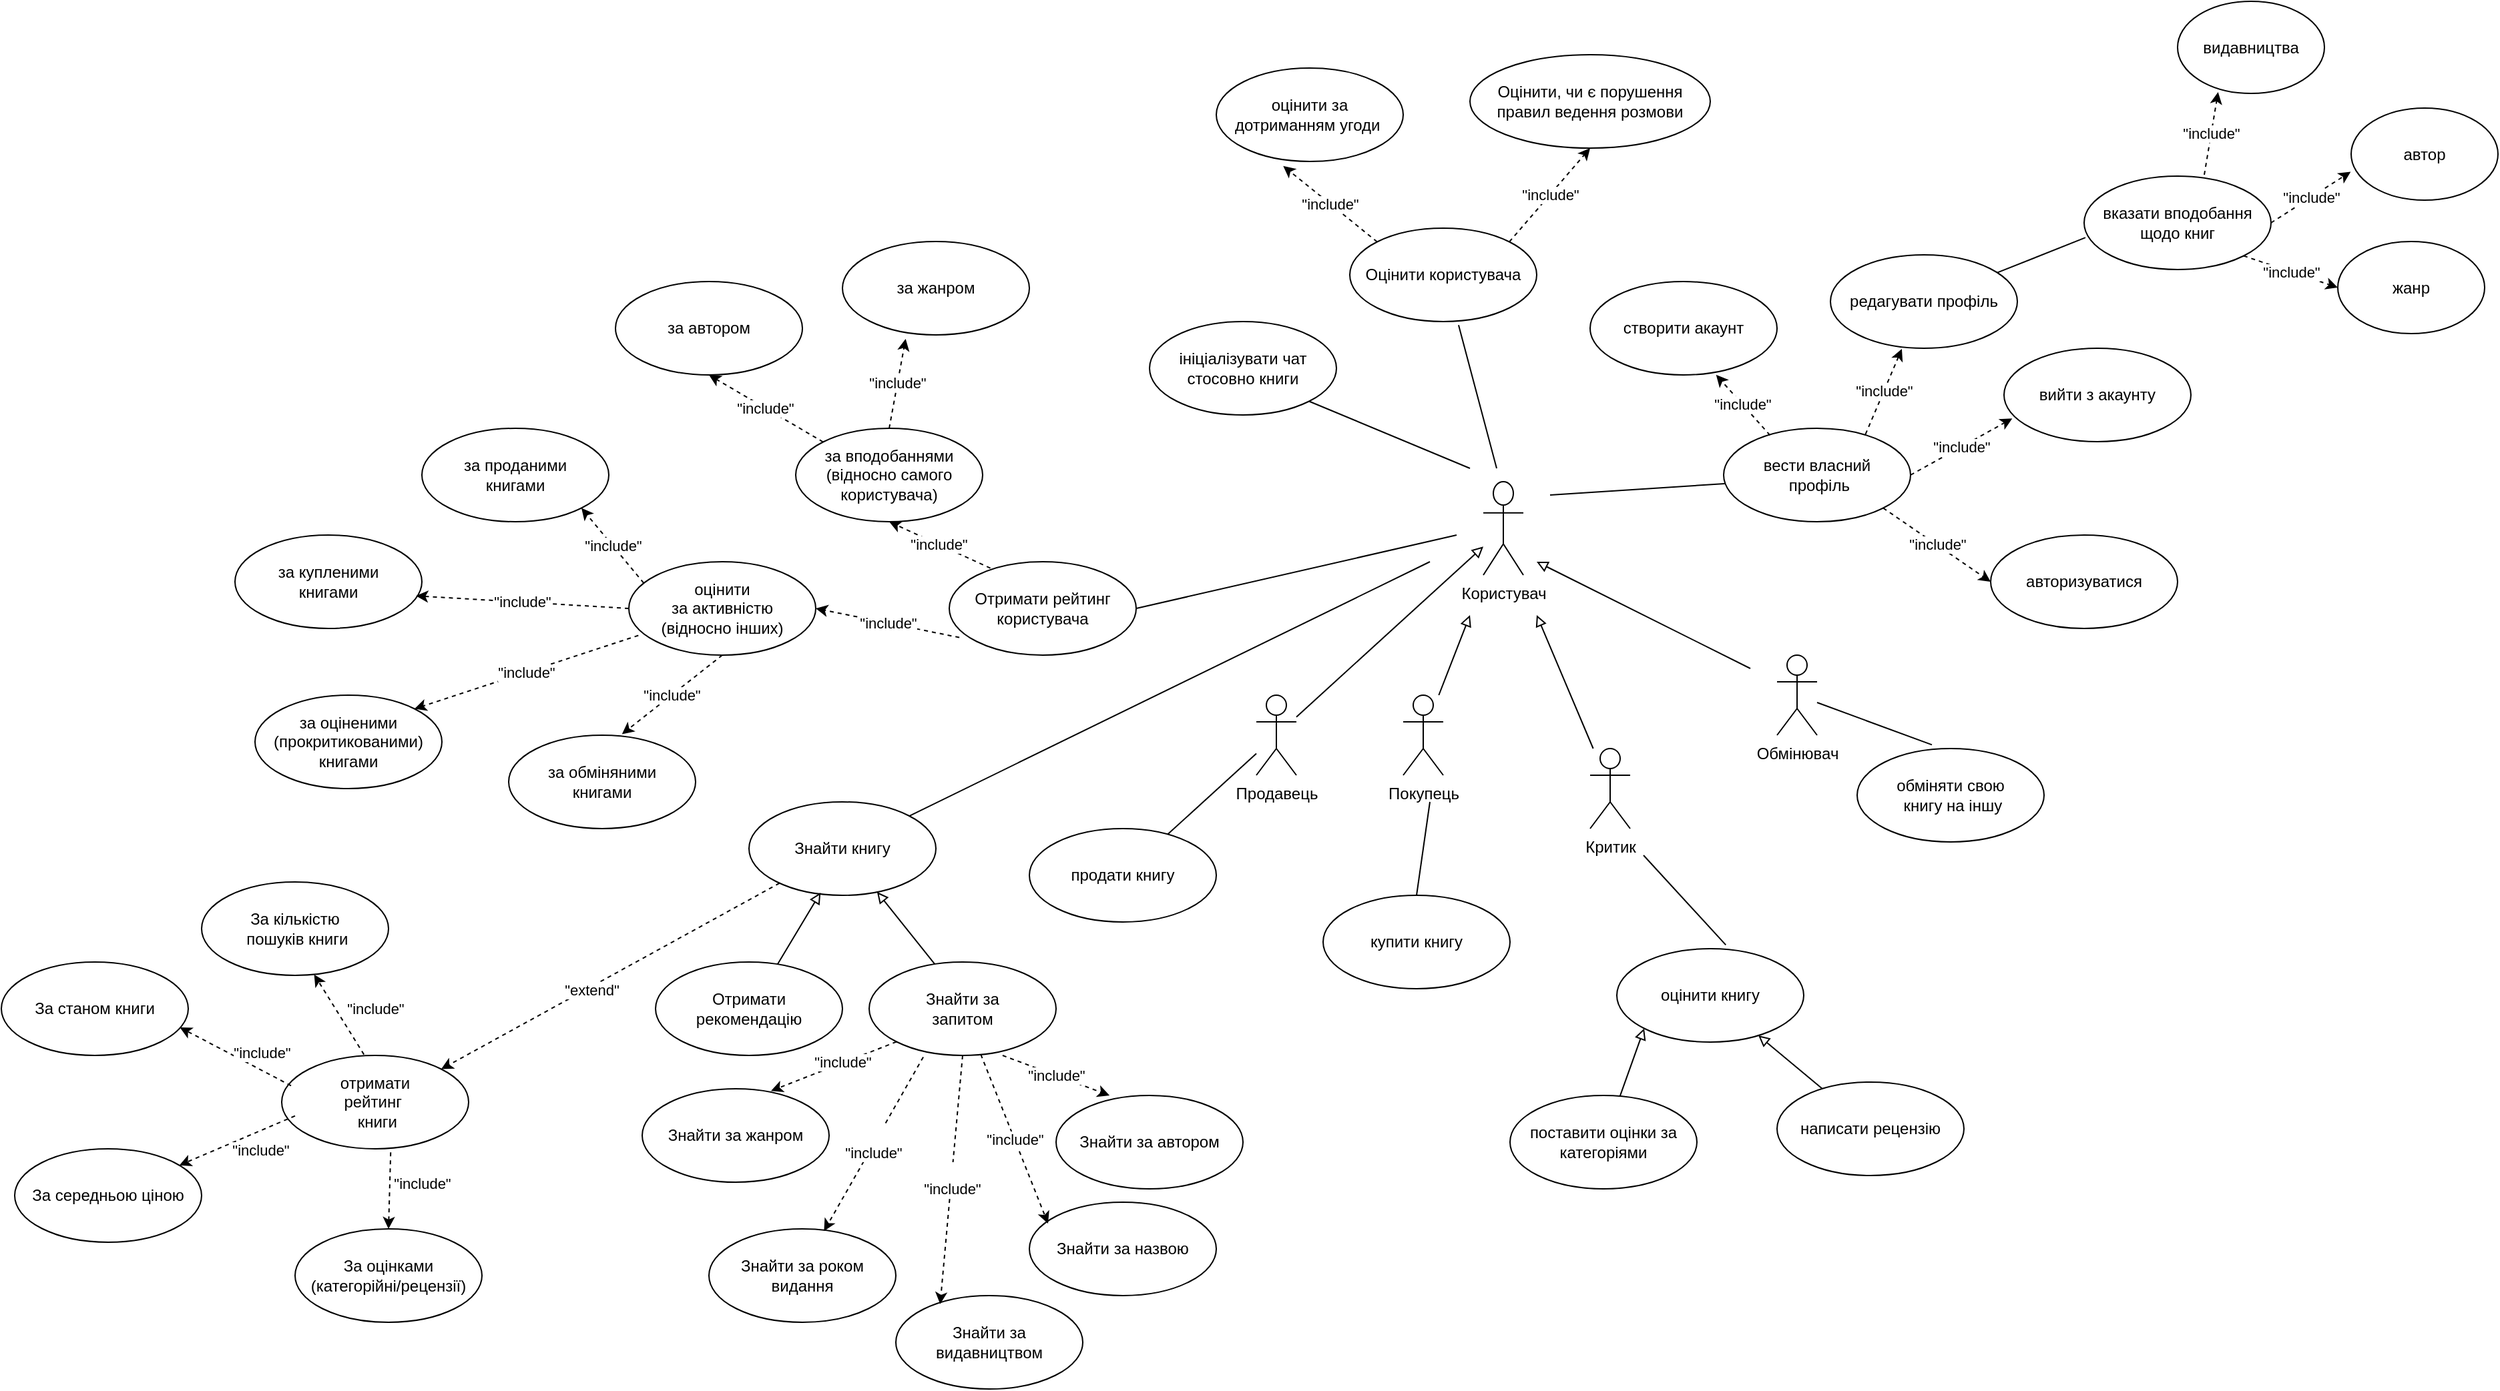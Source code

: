 <mxfile version="22.0.4" type="github">
  <diagram name="Page-1" id="PlRaamHKNmshIAI-MbCV">
    <mxGraphModel dx="2575" dy="1552" grid="1" gridSize="10" guides="1" tooltips="1" connect="1" arrows="1" fold="1" page="1" pageScale="1" pageWidth="850" pageHeight="1100" math="0" shadow="0">
      <root>
        <mxCell id="0" />
        <mxCell id="1" parent="0" />
        <mxCell id="7-uCfjUR-_uSP8bJXize-2" value="Користувач" style="shape=umlActor;verticalLabelPosition=bottom;verticalAlign=top;html=1;" parent="1" vertex="1">
          <mxGeometry x="230" y="130" width="30" height="70" as="geometry" />
        </mxCell>
        <mxCell id="7-uCfjUR-_uSP8bJXize-10" style="rounded=0;orthogonalLoop=1;jettySize=auto;html=1;endArrow=block;endFill=0;" parent="1" source="7-uCfjUR-_uSP8bJXize-3" target="7-uCfjUR-_uSP8bJXize-2" edge="1">
          <mxGeometry relative="1" as="geometry" />
        </mxCell>
        <mxCell id="7-uCfjUR-_uSP8bJXize-3" value="Продавець" style="shape=umlActor;verticalLabelPosition=bottom;verticalAlign=top;html=1;" parent="1" vertex="1">
          <mxGeometry x="60" y="290" width="30" height="60" as="geometry" />
        </mxCell>
        <mxCell id="7-uCfjUR-_uSP8bJXize-11" style="rounded=0;orthogonalLoop=1;jettySize=auto;html=1;endArrow=block;endFill=0;" parent="1" source="7-uCfjUR-_uSP8bJXize-6" edge="1">
          <mxGeometry relative="1" as="geometry">
            <mxPoint x="220" y="230" as="targetPoint" />
          </mxGeometry>
        </mxCell>
        <mxCell id="7-uCfjUR-_uSP8bJXize-6" value="Покупець" style="shape=umlActor;verticalLabelPosition=bottom;verticalAlign=top;html=1;" parent="1" vertex="1">
          <mxGeometry x="170" y="290" width="30" height="60" as="geometry" />
        </mxCell>
        <mxCell id="7-uCfjUR-_uSP8bJXize-12" style="rounded=0;orthogonalLoop=1;jettySize=auto;html=1;endArrow=block;endFill=0;" parent="1" source="7-uCfjUR-_uSP8bJXize-7" edge="1">
          <mxGeometry relative="1" as="geometry">
            <mxPoint x="270" y="230" as="targetPoint" />
          </mxGeometry>
        </mxCell>
        <mxCell id="7-uCfjUR-_uSP8bJXize-7" value="Критик" style="shape=umlActor;verticalLabelPosition=bottom;verticalAlign=top;html=1;" parent="1" vertex="1">
          <mxGeometry x="310" y="330" width="30" height="60" as="geometry" />
        </mxCell>
        <mxCell id="7-uCfjUR-_uSP8bJXize-9" value="Обмінювач" style="shape=umlActor;verticalLabelPosition=bottom;verticalAlign=top;html=1;" parent="1" vertex="1">
          <mxGeometry x="450" y="260" width="30" height="60" as="geometry" />
        </mxCell>
        <mxCell id="7-uCfjUR-_uSP8bJXize-13" style="rounded=0;orthogonalLoop=1;jettySize=auto;html=1;endArrow=block;endFill=0;" parent="1" edge="1">
          <mxGeometry relative="1" as="geometry">
            <mxPoint x="270" y="190" as="targetPoint" />
            <mxPoint x="430" y="270" as="sourcePoint" />
          </mxGeometry>
        </mxCell>
        <mxCell id="7-uCfjUR-_uSP8bJXize-15" value="створити акаунт" style="ellipse;whiteSpace=wrap;html=1;" parent="1" vertex="1">
          <mxGeometry x="310" y="-20" width="140" height="70" as="geometry" />
        </mxCell>
        <mxCell id="7-uCfjUR-_uSP8bJXize-16" value="авторизуватися" style="ellipse;whiteSpace=wrap;html=1;" parent="1" vertex="1">
          <mxGeometry x="610" y="170" width="140" height="70" as="geometry" />
        </mxCell>
        <mxCell id="7-uCfjUR-_uSP8bJXize-17" value="редагувати профіль" style="ellipse;whiteSpace=wrap;html=1;" parent="1" vertex="1">
          <mxGeometry x="490" y="-40" width="140" height="70" as="geometry" />
        </mxCell>
        <mxCell id="7-uCfjUR-_uSP8bJXize-18" value="вийти з акаунту" style="ellipse;whiteSpace=wrap;html=1;" parent="1" vertex="1">
          <mxGeometry x="620" y="30" width="140" height="70" as="geometry" />
        </mxCell>
        <mxCell id="7-uCfjUR-_uSP8bJXize-20" value="продати книгу" style="ellipse;whiteSpace=wrap;html=1;" parent="1" vertex="1">
          <mxGeometry x="-110" y="390" width="140" height="70" as="geometry" />
        </mxCell>
        <mxCell id="7-uCfjUR-_uSP8bJXize-21" value="купити книгу" style="ellipse;whiteSpace=wrap;html=1;" parent="1" vertex="1">
          <mxGeometry x="110" y="440" width="140" height="70" as="geometry" />
        </mxCell>
        <mxCell id="7-uCfjUR-_uSP8bJXize-23" value="оцінити книгу" style="ellipse;whiteSpace=wrap;html=1;" parent="1" vertex="1">
          <mxGeometry x="330" y="480" width="140" height="70" as="geometry" />
        </mxCell>
        <mxCell id="7-uCfjUR-_uSP8bJXize-24" value="Отримати рейтинг користувача" style="ellipse;whiteSpace=wrap;html=1;" parent="1" vertex="1">
          <mxGeometry x="-170" y="190" width="140" height="70" as="geometry" />
        </mxCell>
        <mxCell id="7-uCfjUR-_uSP8bJXize-29" style="rounded=0;orthogonalLoop=1;jettySize=auto;html=1;endArrow=none;endFill=0;entryX=0.019;entryY=0.591;entryDx=0;entryDy=0;entryPerimeter=0;" parent="1" target="BU4Vp2ihJxP2OycMbJh8-43" edge="1">
          <mxGeometry relative="1" as="geometry">
            <mxPoint x="280" y="140" as="sourcePoint" />
            <mxPoint x="454" y="233" as="targetPoint" />
          </mxGeometry>
        </mxCell>
        <mxCell id="7-uCfjUR-_uSP8bJXize-32" style="rounded=0;orthogonalLoop=1;jettySize=auto;html=1;endArrow=none;endFill=0;entryX=0.583;entryY=-0.04;entryDx=0;entryDy=0;entryPerimeter=0;" parent="1" target="7-uCfjUR-_uSP8bJXize-23" edge="1">
          <mxGeometry relative="1" as="geometry">
            <mxPoint x="350" y="410" as="sourcePoint" />
            <mxPoint x="424" y="445" as="targetPoint" />
          </mxGeometry>
        </mxCell>
        <mxCell id="7-uCfjUR-_uSP8bJXize-33" style="rounded=0;orthogonalLoop=1;jettySize=auto;html=1;endArrow=none;endFill=0;entryX=0.5;entryY=0;entryDx=0;entryDy=0;" parent="1" target="7-uCfjUR-_uSP8bJXize-21" edge="1">
          <mxGeometry relative="1" as="geometry">
            <mxPoint x="190" y="370" as="sourcePoint" />
            <mxPoint x="434" y="455" as="targetPoint" />
          </mxGeometry>
        </mxCell>
        <mxCell id="7-uCfjUR-_uSP8bJXize-37" style="rounded=0;orthogonalLoop=1;jettySize=auto;html=1;endArrow=none;endFill=0;" parent="1" source="7-uCfjUR-_uSP8bJXize-3" target="7-uCfjUR-_uSP8bJXize-20" edge="1">
          <mxGeometry relative="1" as="geometry">
            <mxPoint x="320" y="403" as="sourcePoint" />
            <mxPoint x="312" y="547" as="targetPoint" />
          </mxGeometry>
        </mxCell>
        <mxCell id="7-uCfjUR-_uSP8bJXize-39" style="rounded=0;orthogonalLoop=1;jettySize=auto;html=1;endArrow=none;endFill=0;entryX=1;entryY=0.5;entryDx=0;entryDy=0;" parent="1" target="7-uCfjUR-_uSP8bJXize-24" edge="1">
          <mxGeometry relative="1" as="geometry">
            <mxPoint x="210" y="170" as="sourcePoint" />
            <mxPoint x="332" y="567" as="targetPoint" />
          </mxGeometry>
        </mxCell>
        <mxCell id="7-uCfjUR-_uSP8bJXize-40" value="обміняти свою&lt;br&gt;&amp;nbsp;книгу на іншу" style="ellipse;whiteSpace=wrap;html=1;" parent="1" vertex="1">
          <mxGeometry x="510" y="330" width="140" height="70" as="geometry" />
        </mxCell>
        <mxCell id="7-uCfjUR-_uSP8bJXize-41" style="rounded=0;orthogonalLoop=1;jettySize=auto;html=1;endArrow=none;endFill=0;entryX=0.4;entryY=-0.04;entryDx=0;entryDy=0;entryPerimeter=0;" parent="1" source="7-uCfjUR-_uSP8bJXize-9" target="7-uCfjUR-_uSP8bJXize-40" edge="1">
          <mxGeometry relative="1" as="geometry">
            <mxPoint x="620" y="410" as="sourcePoint" />
            <mxPoint x="342" y="577" as="targetPoint" />
          </mxGeometry>
        </mxCell>
        <mxCell id="7-uCfjUR-_uSP8bJXize-42" value="ініціалізувати чат стосовно книги" style="ellipse;whiteSpace=wrap;html=1;" parent="1" vertex="1">
          <mxGeometry x="-20" y="10" width="140" height="70" as="geometry" />
        </mxCell>
        <mxCell id="7-uCfjUR-_uSP8bJXize-43" style="rounded=0;orthogonalLoop=1;jettySize=auto;html=1;endArrow=none;endFill=0;entryX=1;entryY=1;entryDx=0;entryDy=0;" parent="1" target="7-uCfjUR-_uSP8bJXize-42" edge="1">
          <mxGeometry relative="1" as="geometry">
            <mxPoint x="220" y="120" as="sourcePoint" />
            <mxPoint x="352" y="587" as="targetPoint" />
          </mxGeometry>
        </mxCell>
        <mxCell id="BU4Vp2ihJxP2OycMbJh8-3" style="rounded=0;orthogonalLoop=1;jettySize=auto;html=1;entryX=0;entryY=1;entryDx=0;entryDy=0;endArrow=block;endFill=0;" parent="1" source="BU4Vp2ihJxP2OycMbJh8-1" target="7-uCfjUR-_uSP8bJXize-23" edge="1">
          <mxGeometry relative="1" as="geometry" />
        </mxCell>
        <mxCell id="BU4Vp2ihJxP2OycMbJh8-1" value="поставити оцінки за категоріями" style="ellipse;whiteSpace=wrap;html=1;" parent="1" vertex="1">
          <mxGeometry x="250" y="590" width="140" height="70" as="geometry" />
        </mxCell>
        <mxCell id="BU4Vp2ihJxP2OycMbJh8-4" style="rounded=0;orthogonalLoop=1;jettySize=auto;html=1;endArrow=block;endFill=0;" parent="1" source="BU4Vp2ihJxP2OycMbJh8-2" target="7-uCfjUR-_uSP8bJXize-23" edge="1">
          <mxGeometry relative="1" as="geometry" />
        </mxCell>
        <mxCell id="BU4Vp2ihJxP2OycMbJh8-2" value="написати рецензію" style="ellipse;whiteSpace=wrap;html=1;" parent="1" vertex="1">
          <mxGeometry x="450" y="580" width="140" height="70" as="geometry" />
        </mxCell>
        <mxCell id="BU4Vp2ihJxP2OycMbJh8-5" value="Знайти книгу" style="ellipse;whiteSpace=wrap;html=1;" parent="1" vertex="1">
          <mxGeometry x="-320" y="370" width="140" height="70" as="geometry" />
        </mxCell>
        <mxCell id="BU4Vp2ihJxP2OycMbJh8-6" value="Знайти за автором" style="ellipse;whiteSpace=wrap;html=1;" parent="1" vertex="1">
          <mxGeometry x="-90" y="590" width="140" height="70" as="geometry" />
        </mxCell>
        <mxCell id="BU4Vp2ihJxP2OycMbJh8-7" value="Знайти за жанром" style="ellipse;whiteSpace=wrap;html=1;" parent="1" vertex="1">
          <mxGeometry x="-400" y="585" width="140" height="70" as="geometry" />
        </mxCell>
        <mxCell id="BU4Vp2ihJxP2OycMbJh8-8" value="Знайти за видавництвом" style="ellipse;whiteSpace=wrap;html=1;" parent="1" vertex="1">
          <mxGeometry x="-210" y="740" width="140" height="70" as="geometry" />
        </mxCell>
        <mxCell id="BU4Vp2ihJxP2OycMbJh8-9" value="Знайти за роком видання" style="ellipse;whiteSpace=wrap;html=1;" parent="1" vertex="1">
          <mxGeometry x="-350" y="690" width="140" height="70" as="geometry" />
        </mxCell>
        <mxCell id="BU4Vp2ihJxP2OycMbJh8-10" value="Знайти за назвою" style="ellipse;whiteSpace=wrap;html=1;" parent="1" vertex="1">
          <mxGeometry x="-110" y="670" width="140" height="70" as="geometry" />
        </mxCell>
        <mxCell id="BU4Vp2ihJxP2OycMbJh8-12" value="Отримати &lt;br&gt;рекомендацію" style="ellipse;whiteSpace=wrap;html=1;" parent="1" vertex="1">
          <mxGeometry x="-390" y="490" width="140" height="70" as="geometry" />
        </mxCell>
        <mxCell id="BU4Vp2ihJxP2OycMbJh8-13" value="Знайти за &lt;br&gt;запитом" style="ellipse;whiteSpace=wrap;html=1;" parent="1" vertex="1">
          <mxGeometry x="-230" y="490" width="140" height="70" as="geometry" />
        </mxCell>
        <mxCell id="BU4Vp2ihJxP2OycMbJh8-17" style="rounded=0;orthogonalLoop=1;jettySize=auto;html=1;exitX=0;exitY=1;exitDx=0;exitDy=0;entryX=0.689;entryY=0.023;entryDx=0;entryDy=0;entryPerimeter=0;dashed=1;" parent="1" source="BU4Vp2ihJxP2OycMbJh8-13" target="BU4Vp2ihJxP2OycMbJh8-7" edge="1">
          <mxGeometry relative="1" as="geometry" />
        </mxCell>
        <mxCell id="BU4Vp2ihJxP2OycMbJh8-22" value="&quot;include&quot;" style="edgeLabel;html=1;align=center;verticalAlign=middle;resizable=0;points=[];" parent="BU4Vp2ihJxP2OycMbJh8-17" vertex="1" connectable="0">
          <mxGeometry x="0.253" y="-3" relative="1" as="geometry">
            <mxPoint x="19" y="-5" as="offset" />
          </mxGeometry>
        </mxCell>
        <mxCell id="BU4Vp2ihJxP2OycMbJh8-18" value="&quot;include&quot;" style="rounded=0;orthogonalLoop=1;jettySize=auto;html=1;entryX=0.286;entryY=0;entryDx=0;entryDy=0;entryPerimeter=0;dashed=1;exitX=0.714;exitY=1;exitDx=0;exitDy=0;exitPerimeter=0;" parent="1" source="BU4Vp2ihJxP2OycMbJh8-13" target="BU4Vp2ihJxP2OycMbJh8-6" edge="1">
          <mxGeometry x="0.006" relative="1" as="geometry">
            <mxPoint x="-130" y="550" as="sourcePoint" />
            <mxPoint x="-224" y="602" as="targetPoint" />
            <mxPoint as="offset" />
          </mxGeometry>
        </mxCell>
        <mxCell id="BU4Vp2ihJxP2OycMbJh8-19" value="&lt;br&gt;&lt;span style=&quot;color: rgb(0, 0, 0); font-family: Helvetica; font-size: 11px; font-style: normal; font-variant-ligatures: normal; font-variant-caps: normal; font-weight: 400; letter-spacing: normal; orphans: 2; text-align: center; text-indent: 0px; text-transform: none; widows: 2; word-spacing: 0px; -webkit-text-stroke-width: 0px; background-color: rgb(255, 255, 255); text-decoration-thickness: initial; text-decoration-style: initial; text-decoration-color: initial; float: none; display: inline !important;&quot;&gt;&quot;include&quot;&lt;/span&gt;&lt;br&gt;" style="rounded=0;orthogonalLoop=1;jettySize=auto;html=1;exitX=0.311;exitY=1.017;exitDx=0;exitDy=0;entryX=0.637;entryY=0.023;entryDx=0;entryDy=0;entryPerimeter=0;dashed=1;exitPerimeter=0;" parent="1" edge="1">
          <mxGeometry relative="1" as="geometry">
            <mxPoint x="-189.46" y="561.19" as="sourcePoint" />
            <mxPoint x="-263.82" y="691.61" as="targetPoint" />
          </mxGeometry>
        </mxCell>
        <mxCell id="BU4Vp2ihJxP2OycMbJh8-20" value="&lt;br&gt;&lt;span style=&quot;color: rgb(0, 0, 0); font-family: Helvetica; font-size: 11px; font-style: normal; font-variant-ligatures: normal; font-variant-caps: normal; font-weight: 400; letter-spacing: normal; orphans: 2; text-align: center; text-indent: 0px; text-transform: none; widows: 2; word-spacing: 0px; -webkit-text-stroke-width: 0px; background-color: rgb(255, 255, 255); text-decoration-thickness: initial; text-decoration-style: initial; text-decoration-color: initial; float: none; display: inline !important;&quot;&gt;&quot;include&quot;&lt;/span&gt;&lt;br&gt;" style="rounded=0;orthogonalLoop=1;jettySize=auto;html=1;exitX=0.5;exitY=1;exitDx=0;exitDy=0;entryX=0.237;entryY=0.091;entryDx=0;entryDy=0;entryPerimeter=0;dashed=1;" parent="1" source="BU4Vp2ihJxP2OycMbJh8-13" target="BU4Vp2ihJxP2OycMbJh8-8" edge="1">
          <mxGeometry relative="1" as="geometry">
            <mxPoint x="-179" y="580" as="sourcePoint" />
            <mxPoint x="-204" y="622" as="targetPoint" />
          </mxGeometry>
        </mxCell>
        <mxCell id="BU4Vp2ihJxP2OycMbJh8-21" value="&quot;include&quot;" style="rounded=0;orthogonalLoop=1;jettySize=auto;html=1;entryX=0.1;entryY=0.229;entryDx=0;entryDy=0;entryPerimeter=0;dashed=1;" parent="1" source="BU4Vp2ihJxP2OycMbJh8-13" target="BU4Vp2ihJxP2OycMbJh8-10" edge="1">
          <mxGeometry relative="1" as="geometry">
            <mxPoint x="-169" y="590" as="sourcePoint" />
            <mxPoint x="-194" y="632" as="targetPoint" />
          </mxGeometry>
        </mxCell>
        <mxCell id="BU4Vp2ihJxP2OycMbJh8-24" style="rounded=0;orthogonalLoop=1;jettySize=auto;html=1;endArrow=block;endFill=0;exitX=0.351;exitY=0.023;exitDx=0;exitDy=0;exitPerimeter=0;" parent="1" source="BU4Vp2ihJxP2OycMbJh8-13" target="BU4Vp2ihJxP2OycMbJh8-5" edge="1">
          <mxGeometry relative="1" as="geometry">
            <mxPoint x="206" y="643" as="sourcePoint" />
            <mxPoint x="170" y="580" as="targetPoint" />
          </mxGeometry>
        </mxCell>
        <mxCell id="BU4Vp2ihJxP2OycMbJh8-25" style="rounded=0;orthogonalLoop=1;jettySize=auto;html=1;endArrow=block;endFill=0;exitX=0.653;exitY=0.023;exitDx=0;exitDy=0;exitPerimeter=0;entryX=0.383;entryY=0.971;entryDx=0;entryDy=0;entryPerimeter=0;" parent="1" source="BU4Vp2ihJxP2OycMbJh8-12" target="BU4Vp2ihJxP2OycMbJh8-5" edge="1">
          <mxGeometry relative="1" as="geometry">
            <mxPoint x="-171" y="502" as="sourcePoint" />
            <mxPoint x="-214" y="447" as="targetPoint" />
          </mxGeometry>
        </mxCell>
        <mxCell id="BU4Vp2ihJxP2OycMbJh8-26" value="оцінити &lt;br&gt;за активністю&lt;br&gt;(відносно інших)" style="ellipse;whiteSpace=wrap;html=1;" parent="1" vertex="1">
          <mxGeometry x="-410" y="190" width="140" height="70" as="geometry" />
        </mxCell>
        <mxCell id="BU4Vp2ihJxP2OycMbJh8-27" value="за вподобаннями&lt;br&gt;(відносно самого користувача)" style="ellipse;whiteSpace=wrap;html=1;" parent="1" vertex="1">
          <mxGeometry x="-285" y="90" width="140" height="70" as="geometry" />
        </mxCell>
        <mxCell id="BU4Vp2ihJxP2OycMbJh8-29" value="&quot;include&quot;" style="rounded=0;orthogonalLoop=1;jettySize=auto;html=1;entryX=1;entryY=0.5;entryDx=0;entryDy=0;dashed=1;exitX=0.054;exitY=0.811;exitDx=0;exitDy=0;exitPerimeter=0;" parent="1" source="7-uCfjUR-_uSP8bJXize-24" target="BU4Vp2ihJxP2OycMbJh8-26" edge="1">
          <mxGeometry x="0.006" relative="1" as="geometry">
            <mxPoint x="-120" y="570" as="sourcePoint" />
            <mxPoint x="-40" y="600" as="targetPoint" />
            <mxPoint as="offset" />
          </mxGeometry>
        </mxCell>
        <mxCell id="BU4Vp2ihJxP2OycMbJh8-30" value="&quot;include&quot;" style="rounded=0;orthogonalLoop=1;jettySize=auto;html=1;entryX=0.5;entryY=1;entryDx=0;entryDy=0;dashed=1;exitX=0.22;exitY=0.069;exitDx=0;exitDy=0;exitPerimeter=0;" parent="1" source="7-uCfjUR-_uSP8bJXize-24" target="BU4Vp2ihJxP2OycMbJh8-27" edge="1">
          <mxGeometry x="0.015" relative="1" as="geometry">
            <mxPoint x="-112" y="217" as="sourcePoint" />
            <mxPoint x="-210" y="235" as="targetPoint" />
            <mxPoint as="offset" />
          </mxGeometry>
        </mxCell>
        <mxCell id="BU4Vp2ihJxP2OycMbJh8-31" value="за жанром" style="ellipse;whiteSpace=wrap;html=1;" parent="1" vertex="1">
          <mxGeometry x="-250" y="-50" width="140" height="70" as="geometry" />
        </mxCell>
        <mxCell id="BU4Vp2ihJxP2OycMbJh8-32" value="за автором" style="ellipse;whiteSpace=wrap;html=1;" parent="1" vertex="1">
          <mxGeometry x="-420" y="-20" width="140" height="70" as="geometry" />
        </mxCell>
        <mxCell id="BU4Vp2ihJxP2OycMbJh8-34" value="за проданими &lt;br&gt;книгами" style="ellipse;whiteSpace=wrap;html=1;" parent="1" vertex="1">
          <mxGeometry x="-565" y="90" width="140" height="70" as="geometry" />
        </mxCell>
        <mxCell id="BU4Vp2ihJxP2OycMbJh8-35" value="за обміняними&lt;br&gt;книгами" style="ellipse;whiteSpace=wrap;html=1;" parent="1" vertex="1">
          <mxGeometry x="-500" y="320" width="140" height="70" as="geometry" />
        </mxCell>
        <mxCell id="BU4Vp2ihJxP2OycMbJh8-36" value="за купленими&lt;br&gt;книгами" style="ellipse;whiteSpace=wrap;html=1;" parent="1" vertex="1">
          <mxGeometry x="-705" y="170" width="140" height="70" as="geometry" />
        </mxCell>
        <mxCell id="BU4Vp2ihJxP2OycMbJh8-37" value="за оціненими&lt;br&gt;(прокритикованими)&lt;br&gt;книгами" style="ellipse;whiteSpace=wrap;html=1;" parent="1" vertex="1">
          <mxGeometry x="-690" y="290" width="140" height="70" as="geometry" />
        </mxCell>
        <mxCell id="BU4Vp2ihJxP2OycMbJh8-38" value="&quot;include&quot;" style="rounded=0;orthogonalLoop=1;jettySize=auto;html=1;entryX=1;entryY=1;entryDx=0;entryDy=0;dashed=1;exitX=0.08;exitY=0.229;exitDx=0;exitDy=0;exitPerimeter=0;" parent="1" source="BU4Vp2ihJxP2OycMbJh8-26" target="BU4Vp2ihJxP2OycMbJh8-34" edge="1">
          <mxGeometry x="0.006" relative="1" as="geometry">
            <mxPoint x="-112" y="217" as="sourcePoint" />
            <mxPoint x="-210" y="235" as="targetPoint" />
            <mxPoint as="offset" />
          </mxGeometry>
        </mxCell>
        <mxCell id="BU4Vp2ihJxP2OycMbJh8-39" value="&quot;include&quot;" style="rounded=0;orthogonalLoop=1;jettySize=auto;html=1;entryX=0.969;entryY=0.651;entryDx=0;entryDy=0;dashed=1;exitX=0;exitY=0.5;exitDx=0;exitDy=0;entryPerimeter=0;" parent="1" source="BU4Vp2ihJxP2OycMbJh8-26" target="BU4Vp2ihJxP2OycMbJh8-36" edge="1">
          <mxGeometry x="0.006" relative="1" as="geometry">
            <mxPoint x="-102" y="227" as="sourcePoint" />
            <mxPoint x="-200" y="245" as="targetPoint" />
            <mxPoint as="offset" />
          </mxGeometry>
        </mxCell>
        <mxCell id="BU4Vp2ihJxP2OycMbJh8-40" value="&quot;include&quot;" style="rounded=0;orthogonalLoop=1;jettySize=auto;html=1;entryX=1;entryY=0;entryDx=0;entryDy=0;dashed=1;exitX=0.051;exitY=0.789;exitDx=0;exitDy=0;exitPerimeter=0;" parent="1" source="BU4Vp2ihJxP2OycMbJh8-26" target="BU4Vp2ihJxP2OycMbJh8-37" edge="1">
          <mxGeometry x="0.006" relative="1" as="geometry">
            <mxPoint x="-92" y="237" as="sourcePoint" />
            <mxPoint x="-190" y="255" as="targetPoint" />
            <mxPoint as="offset" />
          </mxGeometry>
        </mxCell>
        <mxCell id="BU4Vp2ihJxP2OycMbJh8-41" value="&quot;include&quot;" style="rounded=0;orthogonalLoop=1;jettySize=auto;html=1;entryX=0.606;entryY=-0.011;entryDx=0;entryDy=0;dashed=1;exitX=0.5;exitY=1;exitDx=0;exitDy=0;entryPerimeter=0;" parent="1" source="BU4Vp2ihJxP2OycMbJh8-26" target="BU4Vp2ihJxP2OycMbJh8-35" edge="1">
          <mxGeometry x="0.006" relative="1" as="geometry">
            <mxPoint x="-82" y="247" as="sourcePoint" />
            <mxPoint x="-180" y="265" as="targetPoint" />
            <mxPoint as="offset" />
          </mxGeometry>
        </mxCell>
        <mxCell id="BU4Vp2ihJxP2OycMbJh8-43" value="вести власний&lt;br&gt;&amp;nbsp;профіль" style="ellipse;whiteSpace=wrap;html=1;" parent="1" vertex="1">
          <mxGeometry x="410" y="90" width="140" height="70" as="geometry" />
        </mxCell>
        <mxCell id="BU4Vp2ihJxP2OycMbJh8-44" value="&quot;include&quot;" style="rounded=0;orthogonalLoop=1;jettySize=auto;html=1;entryX=0;entryY=0.5;entryDx=0;entryDy=0;dashed=1;exitX=1;exitY=1;exitDx=0;exitDy=0;" parent="1" source="BU4Vp2ihJxP2OycMbJh8-43" target="7-uCfjUR-_uSP8bJXize-16" edge="1">
          <mxGeometry x="0.006" relative="1" as="geometry">
            <mxPoint x="548" y="186" as="sourcePoint" />
            <mxPoint x="450" y="204" as="targetPoint" />
            <mxPoint as="offset" />
          </mxGeometry>
        </mxCell>
        <mxCell id="BU4Vp2ihJxP2OycMbJh8-45" value="&quot;include&quot;" style="rounded=0;orthogonalLoop=1;jettySize=auto;html=1;entryX=0.044;entryY=0.752;entryDx=0;entryDy=0;dashed=1;exitX=1;exitY=0.5;exitDx=0;exitDy=0;entryPerimeter=0;" parent="1" source="BU4Vp2ihJxP2OycMbJh8-43" target="7-uCfjUR-_uSP8bJXize-18" edge="1">
          <mxGeometry x="0.006" relative="1" as="geometry">
            <mxPoint x="539" y="160" as="sourcePoint" />
            <mxPoint x="620" y="215" as="targetPoint" />
            <mxPoint as="offset" />
          </mxGeometry>
        </mxCell>
        <mxCell id="BU4Vp2ihJxP2OycMbJh8-46" value="&quot;include&quot;" style="rounded=0;orthogonalLoop=1;jettySize=auto;html=1;entryX=0.382;entryY=1.007;entryDx=0;entryDy=0;dashed=1;exitX=0.759;exitY=0.064;exitDx=0;exitDy=0;exitPerimeter=0;entryPerimeter=0;" parent="1" source="BU4Vp2ihJxP2OycMbJh8-43" target="7-uCfjUR-_uSP8bJXize-17" edge="1">
          <mxGeometry x="0.006" relative="1" as="geometry">
            <mxPoint x="549" y="170" as="sourcePoint" />
            <mxPoint x="630" y="225" as="targetPoint" />
            <mxPoint as="offset" />
          </mxGeometry>
        </mxCell>
        <mxCell id="BU4Vp2ihJxP2OycMbJh8-47" value="&quot;include&quot;" style="rounded=0;orthogonalLoop=1;jettySize=auto;html=1;entryX=0.674;entryY=0.999;entryDx=0;entryDy=0;dashed=1;exitX=0.248;exitY=0.074;exitDx=0;exitDy=0;exitPerimeter=0;entryPerimeter=0;" parent="1" source="BU4Vp2ihJxP2OycMbJh8-43" target="7-uCfjUR-_uSP8bJXize-15" edge="1">
          <mxGeometry x="0.006" relative="1" as="geometry">
            <mxPoint x="559" y="180" as="sourcePoint" />
            <mxPoint x="640" y="235" as="targetPoint" />
            <mxPoint as="offset" />
          </mxGeometry>
        </mxCell>
        <mxCell id="BU4Vp2ihJxP2OycMbJh8-56" value="оцінити за &lt;br&gt;дотриманням угоди&amp;nbsp;" style="ellipse;whiteSpace=wrap;html=1;" parent="1" vertex="1">
          <mxGeometry x="30" y="-180" width="140" height="70" as="geometry" />
        </mxCell>
        <mxCell id="BU4Vp2ihJxP2OycMbJh8-57" value="Оцінити, чи є порушення правил ведення розмови" style="ellipse;whiteSpace=wrap;html=1;" parent="1" vertex="1">
          <mxGeometry x="220" y="-190" width="180" height="70" as="geometry" />
        </mxCell>
        <mxCell id="BU4Vp2ihJxP2OycMbJh8-58" value="Оцінити користувача" style="ellipse;whiteSpace=wrap;html=1;" parent="1" vertex="1">
          <mxGeometry x="130" y="-60" width="140" height="70" as="geometry" />
        </mxCell>
        <mxCell id="BU4Vp2ihJxP2OycMbJh8-60" value="&quot;include&quot;" style="rounded=0;orthogonalLoop=1;jettySize=auto;html=1;dashed=1;exitX=1;exitY=0;exitDx=0;exitDy=0;entryX=0.5;entryY=1;entryDx=0;entryDy=0;" parent="1" source="BU4Vp2ihJxP2OycMbJh8-58" target="BU4Vp2ihJxP2OycMbJh8-57" edge="1">
          <mxGeometry x="0.006" relative="1" as="geometry">
            <mxPoint x="500" y="130" as="sourcePoint" />
            <mxPoint x="880" y="260" as="targetPoint" />
            <mxPoint as="offset" />
          </mxGeometry>
        </mxCell>
        <mxCell id="BU4Vp2ihJxP2OycMbJh8-61" value="&quot;include&quot;" style="rounded=0;orthogonalLoop=1;jettySize=auto;html=1;dashed=1;exitX=0;exitY=0;exitDx=0;exitDy=0;entryX=0.358;entryY=1.048;entryDx=0;entryDy=0;entryPerimeter=0;" parent="1" source="BU4Vp2ihJxP2OycMbJh8-58" target="BU4Vp2ihJxP2OycMbJh8-56" edge="1">
          <mxGeometry x="0.006" relative="1" as="geometry">
            <mxPoint x="800" y="280" as="sourcePoint" />
            <mxPoint x="1040" y="285" as="targetPoint" />
            <mxPoint as="offset" />
          </mxGeometry>
        </mxCell>
        <mxCell id="BU4Vp2ihJxP2OycMbJh8-62" style="rounded=0;orthogonalLoop=1;jettySize=auto;html=1;endArrow=none;endFill=0;entryX=0.582;entryY=1.038;entryDx=0;entryDy=0;entryPerimeter=0;" parent="1" target="BU4Vp2ihJxP2OycMbJh8-58" edge="1">
          <mxGeometry relative="1" as="geometry">
            <mxPoint x="240" y="120" as="sourcePoint" />
            <mxPoint x="110" y="80" as="targetPoint" />
          </mxGeometry>
        </mxCell>
        <mxCell id="BU4Vp2ihJxP2OycMbJh8-65" value="&quot;include&quot;" style="rounded=0;orthogonalLoop=1;jettySize=auto;html=1;entryX=0.5;entryY=1;entryDx=0;entryDy=0;dashed=1;exitX=0;exitY=0;exitDx=0;exitDy=0;" parent="1" source="BU4Vp2ihJxP2OycMbJh8-27" target="BU4Vp2ihJxP2OycMbJh8-32" edge="1">
          <mxGeometry x="0.015" relative="1" as="geometry">
            <mxPoint x="-129" y="205" as="sourcePoint" />
            <mxPoint x="-205" y="170" as="targetPoint" />
            <mxPoint as="offset" />
          </mxGeometry>
        </mxCell>
        <mxCell id="BU4Vp2ihJxP2OycMbJh8-66" value="&quot;include&quot;" style="rounded=0;orthogonalLoop=1;jettySize=auto;html=1;entryX=0.338;entryY=1.042;entryDx=0;entryDy=0;dashed=1;exitX=0.5;exitY=0;exitDx=0;exitDy=0;entryPerimeter=0;" parent="1" source="BU4Vp2ihJxP2OycMbJh8-27" target="BU4Vp2ihJxP2OycMbJh8-31" edge="1">
          <mxGeometry x="0.015" relative="1" as="geometry">
            <mxPoint x="-119" y="215" as="sourcePoint" />
            <mxPoint x="-195" y="180" as="targetPoint" />
            <mxPoint as="offset" />
          </mxGeometry>
        </mxCell>
        <mxCell id="BU4Vp2ihJxP2OycMbJh8-67" value="вказати вподобання щодо книг" style="ellipse;whiteSpace=wrap;html=1;" parent="1" vertex="1">
          <mxGeometry x="680" y="-99" width="140" height="70" as="geometry" />
        </mxCell>
        <mxCell id="BU4Vp2ihJxP2OycMbJh8-70" style="rounded=0;orthogonalLoop=1;jettySize=auto;html=1;endArrow=none;endFill=0;entryX=0.007;entryY=0.658;entryDx=0;entryDy=0;entryPerimeter=0;" parent="1" source="7-uCfjUR-_uSP8bJXize-17" target="BU4Vp2ihJxP2OycMbJh8-67" edge="1">
          <mxGeometry relative="1" as="geometry">
            <mxPoint x="260" y="140" as="sourcePoint" />
            <mxPoint x="231" y="33" as="targetPoint" />
          </mxGeometry>
        </mxCell>
        <mxCell id="BU4Vp2ihJxP2OycMbJh8-71" value="жанр" style="ellipse;whiteSpace=wrap;html=1;" parent="1" vertex="1">
          <mxGeometry x="870" y="-50" width="110" height="69" as="geometry" />
        </mxCell>
        <mxCell id="BU4Vp2ihJxP2OycMbJh8-72" value="автор" style="ellipse;whiteSpace=wrap;html=1;" parent="1" vertex="1">
          <mxGeometry x="880" y="-150" width="110" height="69" as="geometry" />
        </mxCell>
        <mxCell id="BU4Vp2ihJxP2OycMbJh8-73" value="видавництва" style="ellipse;whiteSpace=wrap;html=1;" parent="1" vertex="1">
          <mxGeometry x="750" y="-230" width="110" height="69" as="geometry" />
        </mxCell>
        <mxCell id="BU4Vp2ihJxP2OycMbJh8-74" value="&quot;include&quot;" style="rounded=0;orthogonalLoop=1;jettySize=auto;html=1;entryX=0;entryY=0.5;entryDx=0;entryDy=0;dashed=1;exitX=1;exitY=1;exitDx=0;exitDy=0;" parent="1" source="BU4Vp2ihJxP2OycMbJh8-67" target="BU4Vp2ihJxP2OycMbJh8-71" edge="1">
          <mxGeometry x="0.006" relative="1" as="geometry">
            <mxPoint x="526" y="104" as="sourcePoint" />
            <mxPoint x="553" y="40" as="targetPoint" />
            <mxPoint as="offset" />
          </mxGeometry>
        </mxCell>
        <mxCell id="BU4Vp2ihJxP2OycMbJh8-75" value="&quot;include&quot;" style="rounded=0;orthogonalLoop=1;jettySize=auto;html=1;entryX=-0.003;entryY=0.692;entryDx=0;entryDy=0;dashed=1;exitX=1;exitY=0.5;exitDx=0;exitDy=0;entryPerimeter=0;" parent="1" source="BU4Vp2ihJxP2OycMbJh8-67" target="BU4Vp2ihJxP2OycMbJh8-72" edge="1">
          <mxGeometry x="0.006" relative="1" as="geometry">
            <mxPoint x="810" y="-29" as="sourcePoint" />
            <mxPoint x="880" y="-5" as="targetPoint" />
            <mxPoint as="offset" />
          </mxGeometry>
        </mxCell>
        <mxCell id="BU4Vp2ihJxP2OycMbJh8-76" value="&quot;include&quot;" style="rounded=0;orthogonalLoop=1;jettySize=auto;html=1;entryX=0.276;entryY=0.986;entryDx=0;entryDy=0;dashed=1;entryPerimeter=0;" parent="1" target="BU4Vp2ihJxP2OycMbJh8-73" edge="1">
          <mxGeometry x="0.006" relative="1" as="geometry">
            <mxPoint x="770" y="-100" as="sourcePoint" />
            <mxPoint x="890" y="5" as="targetPoint" />
            <mxPoint as="offset" />
          </mxGeometry>
        </mxCell>
        <mxCell id="BU4Vp2ihJxP2OycMbJh8-87" value="отримати &lt;br&gt;рейтинг&amp;nbsp;&lt;br&gt;&amp;nbsp;книги" style="ellipse;whiteSpace=wrap;html=1;" parent="1" vertex="1">
          <mxGeometry x="-670" y="560" width="140" height="70" as="geometry" />
        </mxCell>
        <mxCell id="BU4Vp2ihJxP2OycMbJh8-88" style="rounded=0;orthogonalLoop=1;jettySize=auto;html=1;entryX=1;entryY=0;entryDx=0;entryDy=0;dashed=1;" parent="1" source="BU4Vp2ihJxP2OycMbJh8-5" target="BU4Vp2ihJxP2OycMbJh8-87" edge="1">
          <mxGeometry relative="1" as="geometry">
            <mxPoint x="-435" y="543" as="sourcePoint" />
            <mxPoint x="-530" y="580" as="targetPoint" />
          </mxGeometry>
        </mxCell>
        <mxCell id="BU4Vp2ihJxP2OycMbJh8-89" value="&quot;extend&quot;" style="edgeLabel;html=1;align=center;verticalAlign=middle;resizable=0;points=[];" parent="BU4Vp2ihJxP2OycMbJh8-88" vertex="1" connectable="0">
          <mxGeometry x="0.253" y="-3" relative="1" as="geometry">
            <mxPoint x="19" y="-5" as="offset" />
          </mxGeometry>
        </mxCell>
        <mxCell id="BU4Vp2ihJxP2OycMbJh8-90" value="За середньою ціною" style="ellipse;whiteSpace=wrap;html=1;" parent="1" vertex="1">
          <mxGeometry x="-870" y="630" width="140" height="70" as="geometry" />
        </mxCell>
        <mxCell id="BU4Vp2ihJxP2OycMbJh8-91" value="За оцінками&lt;br&gt;(категорійні/рецензії)" style="ellipse;whiteSpace=wrap;html=1;" parent="1" vertex="1">
          <mxGeometry x="-660" y="690" width="140" height="70" as="geometry" />
        </mxCell>
        <mxCell id="BU4Vp2ihJxP2OycMbJh8-92" value="За станом книги" style="ellipse;whiteSpace=wrap;html=1;" parent="1" vertex="1">
          <mxGeometry x="-880" y="490" width="140" height="70" as="geometry" />
        </mxCell>
        <mxCell id="BU4Vp2ihJxP2OycMbJh8-93" value="За кількістю&lt;br&gt;&amp;nbsp;пошуків книги" style="ellipse;whiteSpace=wrap;html=1;" parent="1" vertex="1">
          <mxGeometry x="-730" y="430" width="140" height="70" as="geometry" />
        </mxCell>
        <mxCell id="BU4Vp2ihJxP2OycMbJh8-94" style="rounded=0;orthogonalLoop=1;jettySize=auto;html=1;exitX=0.44;exitY=-0.01;exitDx=0;exitDy=0;entryX=0.602;entryY=0.99;entryDx=0;entryDy=0;entryPerimeter=0;dashed=1;exitPerimeter=0;" parent="1" source="BU4Vp2ihJxP2OycMbJh8-87" target="BU4Vp2ihJxP2OycMbJh8-93" edge="1">
          <mxGeometry relative="1" as="geometry">
            <mxPoint x="-199" y="560" as="sourcePoint" />
            <mxPoint x="-294" y="597" as="targetPoint" />
          </mxGeometry>
        </mxCell>
        <mxCell id="BU4Vp2ihJxP2OycMbJh8-95" value="&quot;include&quot;" style="edgeLabel;html=1;align=center;verticalAlign=middle;resizable=0;points=[];" parent="BU4Vp2ihJxP2OycMbJh8-94" vertex="1" connectable="0">
          <mxGeometry x="0.253" y="-3" relative="1" as="geometry">
            <mxPoint x="29" y="5" as="offset" />
          </mxGeometry>
        </mxCell>
        <mxCell id="BU4Vp2ihJxP2OycMbJh8-96" style="rounded=0;orthogonalLoop=1;jettySize=auto;html=1;exitX=0.05;exitY=0.324;exitDx=0;exitDy=0;entryX=0.955;entryY=0.7;entryDx=0;entryDy=0;entryPerimeter=0;dashed=1;exitPerimeter=0;" parent="1" source="BU4Vp2ihJxP2OycMbJh8-87" target="BU4Vp2ihJxP2OycMbJh8-92" edge="1">
          <mxGeometry relative="1" as="geometry">
            <mxPoint x="-598" y="569" as="sourcePoint" />
            <mxPoint x="-636" y="509" as="targetPoint" />
          </mxGeometry>
        </mxCell>
        <mxCell id="BU4Vp2ihJxP2OycMbJh8-97" value="&quot;include&quot;" style="edgeLabel;html=1;align=center;verticalAlign=middle;resizable=0;points=[];" parent="BU4Vp2ihJxP2OycMbJh8-96" vertex="1" connectable="0">
          <mxGeometry x="0.253" y="-3" relative="1" as="geometry">
            <mxPoint x="29" y="5" as="offset" />
          </mxGeometry>
        </mxCell>
        <mxCell id="BU4Vp2ihJxP2OycMbJh8-98" style="rounded=0;orthogonalLoop=1;jettySize=auto;html=1;dashed=1;" parent="1" target="BU4Vp2ihJxP2OycMbJh8-90" edge="1">
          <mxGeometry relative="1" as="geometry">
            <mxPoint x="-660" y="605.31" as="sourcePoint" />
            <mxPoint x="-724.4" y="620.0" as="targetPoint" />
          </mxGeometry>
        </mxCell>
        <mxCell id="BU4Vp2ihJxP2OycMbJh8-99" value="&quot;include&quot;" style="edgeLabel;html=1;align=center;verticalAlign=middle;resizable=0;points=[];" parent="BU4Vp2ihJxP2OycMbJh8-98" vertex="1" connectable="0">
          <mxGeometry x="0.253" y="-3" relative="1" as="geometry">
            <mxPoint x="29" y="5" as="offset" />
          </mxGeometry>
        </mxCell>
        <mxCell id="BU4Vp2ihJxP2OycMbJh8-100" style="rounded=0;orthogonalLoop=1;jettySize=auto;html=1;exitX=0.583;exitY=1.038;exitDx=0;exitDy=0;entryX=0.5;entryY=0;entryDx=0;entryDy=0;dashed=1;exitPerimeter=0;" parent="1" source="BU4Vp2ihJxP2OycMbJh8-87" target="BU4Vp2ihJxP2OycMbJh8-91" edge="1">
          <mxGeometry relative="1" as="geometry">
            <mxPoint x="-578" y="589" as="sourcePoint" />
            <mxPoint x="-616" y="529" as="targetPoint" />
          </mxGeometry>
        </mxCell>
        <mxCell id="BU4Vp2ihJxP2OycMbJh8-101" value="&quot;include&quot;" style="edgeLabel;html=1;align=center;verticalAlign=middle;resizable=0;points=[];" parent="BU4Vp2ihJxP2OycMbJh8-100" vertex="1" connectable="0">
          <mxGeometry x="0.253" y="-3" relative="1" as="geometry">
            <mxPoint x="27" y="-13" as="offset" />
          </mxGeometry>
        </mxCell>
        <mxCell id="ThuzmBTWsO7RLtkjjt9v-1" value="" style="endArrow=none;html=1;rounded=0;" edge="1" parent="1" source="BU4Vp2ihJxP2OycMbJh8-5">
          <mxGeometry width="50" height="50" relative="1" as="geometry">
            <mxPoint x="-150" y="360" as="sourcePoint" />
            <mxPoint x="190" y="190" as="targetPoint" />
          </mxGeometry>
        </mxCell>
      </root>
    </mxGraphModel>
  </diagram>
</mxfile>
